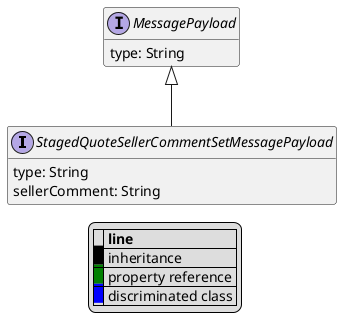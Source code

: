 @startuml

hide empty fields
hide empty methods
legend
|= |= line |
|<back:black>   </back>| inheritance |
|<back:green>   </back>| property reference |
|<back:blue>   </back>| discriminated class |
endlegend
interface StagedQuoteSellerCommentSetMessagePayload [[StagedQuoteSellerCommentSetMessagePayload.svg]] extends MessagePayload {
    type: String
    sellerComment: String
}
interface MessagePayload [[MessagePayload.svg]]  {
    type: String
}





@enduml
